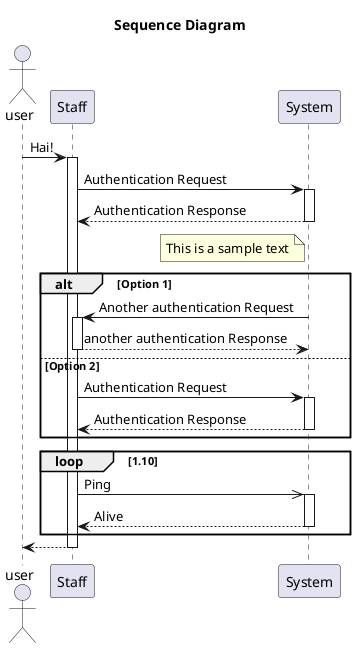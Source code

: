 @startuml
title Sequence Diagram

actor user
participant Staff as Alice
participant System as Bob




user -> Alice: Hai!
activate Alice

Alice->Bob: Authentication Request
activate Bob
Bob-->Alice: Authentication Response
deactivate Bob

note left of Bob
    This is a sample text
end note

alt Option 1
    Bob->Alice: Another authentication Request
    activate Alice
    Bob <-- Alice: another authentication Response
    deactivate Alice
else Option 2
    Alice->Bob: Authentication Request
    activate Bob
    Bob-->Alice: Authentication Response
    deactivate Bob
end alt

loop 1.10
    Alice->>Bob: Ping
    activate Bob
    Bob-->Alice: Alive
    deactivate Bob
end loop

Alice-->user
deactivate Alice
@enduml
